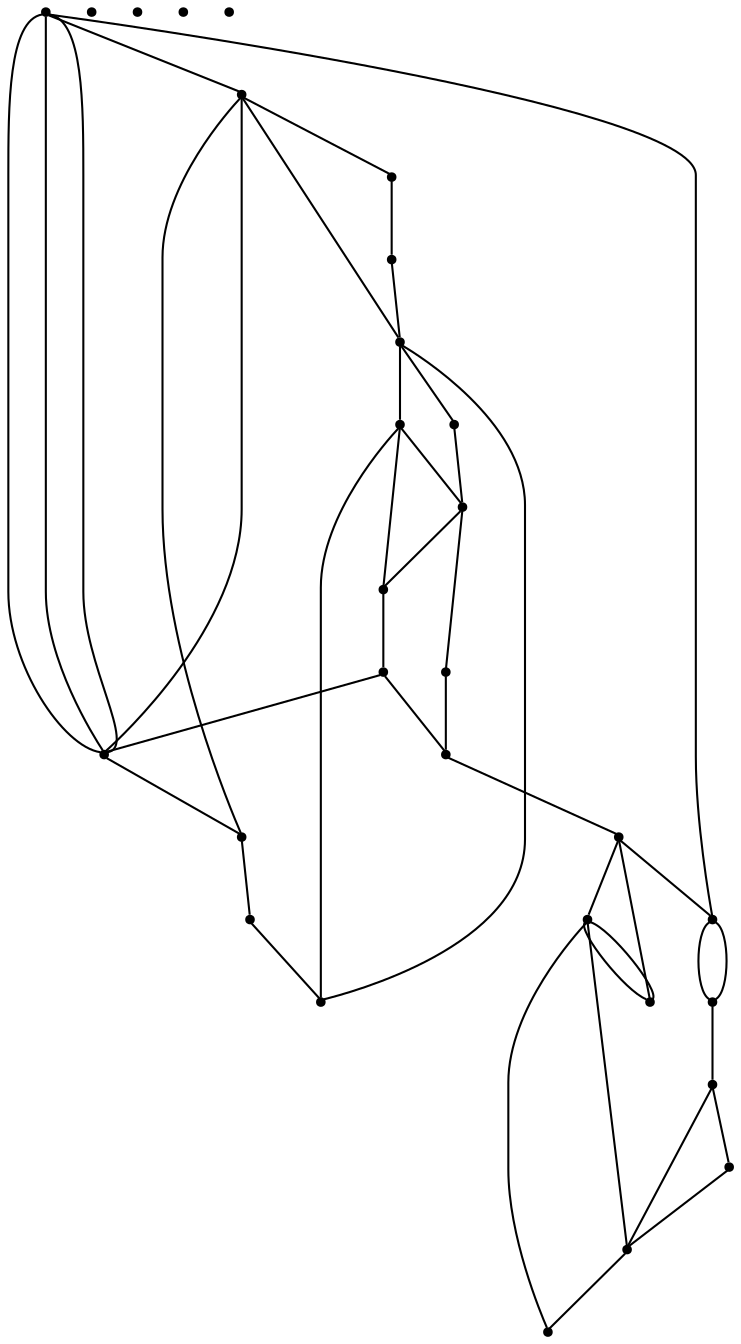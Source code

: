 graph {
  node [shape=point,comment="{\"directed\":false,\"doi\":\"10.1007/3-540-36151-0_8\",\"figure\":\"2 (1)\"}"]

  v0 [pos="1462.02081044515,1084.752251636023"]
  v1 [pos="1462.0832761128745,892.7856226077026"]
  v2 [pos="1462.0832761128745,857.1606734703329"]
  v3 [pos="1340.333398183187,801.0356683840698"]
  v4 [pos="1340.3666814168296,1015.9231602460491"]
  v5 [pos="1340.333398183187,707.2856683840698"]
  v6 [pos="1218.7167485555015,953.3356765220907"]
  v7 [pos="1218.7083880106609,811.2856327802288"]
  v8 [pos="1097.0624923706055,872.3397353599813"]
  v9 [pos="1097.0833778381348,671.1607395917521"]
  v10 [pos="1097.0833778381348,714.6606226077026"]
  v11 [pos="1050.8333365122478,978.6605615725464"]
  v12 [pos="1050.8041699727378,1042.6522353599812"]
  v13 [pos="1050.8333365122478,946.5357243329631"]
  v14 [pos="1050.8041699727378,1010.6398045331584"]
  v15 [pos="975.4083315531414,816.1565561404175"]
  v16 [pos="975.3332932790122,636.5356226077026"]
  v17 [pos="853.7583351135254,746.3648894737508"]
  v18 [pos="853.8333415985109,617.0356531252808"]
  v19 [pos="853.8333415985107,636.5356226077026"]
  v20 [pos="732.1041425069174,687.2982441693888"]
  v21 [pos="732.0833365122478,631.0357192467001"]
  v22 [pos="732.0833365122478,648.2856531252808"]
  v23 [pos="610.450013478597,624.3898172488159"]
  v24 [pos="610.4583263397218,570.5356378664917"]
  v25 [pos="610.4583263397218,589.1606429527548"]
  v26 [pos="488.7999852498373,553.0023355593628"]
  v27 [pos="488.83333206176763,540.285724332963"]
  v28 [pos="488.8333320617676,525.6606836428589"]

  v27 -- v28 [id="-5",pos="488.83333206176763,540.285724332963 493.8416481018067,528.4314890017456 493.8416481018067,528.4314890017456 493.8416481018067,528.4314890017456 488.8333320617676,525.6606836428589 488.8333320617676,525.6606836428589 488.8333320617676,525.6606836428589"]
  v28 -- v27 [id="-6",pos="488.8333320617676,525.6606836428589 483.75832239786786,531.1524489830282 483.75832239786786,531.1524489830282 483.75832239786786,531.1524489830282 488.83333206176763,540.285724332963 488.83333206176763,540.285724332963 488.83333206176763,540.285724332963"]
  v28 -- v27 [id="-12",pos="488.8333320617676,525.6606836428589 488.83333206176763,540.285724332963 488.83333206176763,540.285724332963 488.83333206176763,540.285724332963"]
  v0 -- v26 [id="-14",pos="1462.02081044515,1084.752251636023 1462.0208740234375,1164.7857446780151 1462.0208740234375,1164.7857446780151 1462.0208740234375,1164.7857446780151 488.7999852498373,1164.7857446780151 488.7999852498373,1164.7857446780151 488.7999852498373,1164.7857446780151 488.7999852498373,553.0023355593628 488.7999852498373,553.0023355593628 488.7999852498373,553.0023355593628"]
  v1 -- v0 [id="-15",pos="1462.0832761128745,892.7856226077026 1462.02081044515,1084.752251636023 1462.02081044515,1084.752251636023 1462.02081044515,1084.752251636023"]
  v2 -- v1 [id="-16",pos="1462.0832761128745,857.1606734703329 1462.0832761128745,892.7856226077026 1462.0832761128745,892.7856226077026 1462.0832761128745,892.7856226077026"]
  v2 -- v28 [id="-17",pos="1462.0832761128745,857.1606734703329 1462.0208740234375,492.49405258003344 1462.0208740234375,492.49405258003344 1462.0208740234375,492.49405258003344 488.7999852498373,492.49405258003344 488.7999852498373,492.49405258003344 488.7999852498373,492.49405258003344 488.8333320617676,525.6606836428589 488.8333320617676,525.6606836428589 488.8333320617676,525.6606836428589"]
  v23 -- v26 [id="-22",pos="610.450013478597,624.3898172488159 488.7999852498373,558.4440012087769 488.7999852498373,558.4440012087769 488.7999852498373,558.4440012087769 488.7999852498373,553.0023355593628 488.7999852498373,553.0023355593628 488.7999852498373,553.0023355593628"]
  v26 -- v23 [id="-25",pos="488.7999852498373,553.0023355593628 610.450013478597,624.3898172488159 610.450013478597,624.3898172488159 610.450013478597,624.3898172488159"]
  v27 -- v25 [id="-26",pos="488.83333206176763,540.285724332963 610.4583263397218,589.1606429527548 610.4583263397218,589.1606429527548 610.4583263397218,589.1606429527548"]
  v25 -- v28 [id="-27",pos="610.4583263397218,589.1606429527548 488.7999852498373,533.4731836428589 488.7999852498373,533.4731836428589 488.7999852498373,533.4731836428589 488.8333320617676,525.6606836428589 488.8333320617676,525.6606836428589 488.8333320617676,525.6606836428589"]
  v28 -- v24 [id="-28",pos="488.8333320617676,525.6606836428589 610.4583263397218,570.5356378664917 610.4583263397218,570.5356378664917 610.4583263397218,570.5356378664917"]
  v27 -- v26 [id="-33",pos="488.83333206176763,540.285724332963 488.7999852498373,553.0023355593628 488.7999852498373,553.0023355593628 488.7999852498373,553.0023355593628"]
  v5 -- v1 [id="-60",pos="1340.333398183187,707.2856683840698 1462.0832761128745,892.7856226077026 1462.0832761128745,892.7856226077026 1462.0832761128745,892.7856226077026"]
  v3 -- v2 [id="-62",pos="1340.333398183187,801.0356683840698 1462.0832761128745,857.1606734703329 1462.0832761128745,857.1606734703329 1462.0832761128745,857.1606734703329"]
  v0 -- v6 [id="-64",pos="1462.02081044515,1084.752251636023 1340.3666178385417,1004.2355953961955 1340.3666178385417,1004.2355953961955 1340.3666178385417,1004.2355953961955 1218.7167485555015,953.3356765220907 1218.7167485555015,953.3356765220907 1218.7167485555015,953.3356765220907"]
  v4 -- v0 [id="-65",pos="1340.3666814168296,1015.9231602460491 1462.02081044515,1084.752251636023 1462.02081044515,1084.752251636023 1462.02081044515,1084.752251636023"]
  v4 -- v6 [id="-66",pos="1340.3666814168296,1015.9231602460491 1340.3666178385417,1010.4815581749227 1340.3666178385417,1010.4815581749227 1340.3666178385417,1010.4815581749227 1218.7167485555015,953.3356765220907 1218.7167485555015,953.3356765220907 1218.7167485555015,953.3356765220907"]
  v3 -- v9 [id="-77",pos="1340.333398183187,801.0356683840698 1218.7166849772136,803.0315815717327 1218.7166849772136,803.0315815717327 1218.7166849772136,803.0315815717327 1097.0833778381348,671.1607395917521 1097.0833778381348,671.1607395917521 1097.0833778381348,671.1607395917521"]
  v7 -- v3 [id="-78",pos="1218.7083880106609,811.2856327802288 1340.333398183187,801.0356683840698 1340.333398183187,801.0356683840698 1340.333398183187,801.0356683840698"]
  v7 -- v5 [id="-80",pos="1218.7083880106609,811.2856327802288 1340.333398183187,707.2856683840698 1340.333398183187,707.2856683840698 1340.333398183187,707.2856683840698"]
  v6 -- v4 [id="-83",pos="1218.7167485555015,953.3356765220907 1340.3666814168296,1015.9231602460491 1340.3666814168296,1015.9231602460491 1340.3666814168296,1015.9231602460491"]
  v9 -- v7 [id="-95",pos="1097.0833778381348,671.1607395917521 1218.7083880106609,811.2856327802288 1218.7083880106609,811.2856327802288 1218.7083880106609,811.2856327802288"]
  v10 -- v7 [id="-96",pos="1097.0833778381348,714.6606226077026 1218.7083880106609,811.2856327802288 1218.7083880106609,811.2856327802288 1218.7083880106609,811.2856327802288"]
  v8 -- v6 [id="-97",pos="1097.0624923706055,872.3397353599813 1218.7167485555015,953.3356765220907 1218.7167485555015,953.3356765220907 1218.7167485555015,953.3356765220907"]
  v6 -- v15 [id="-99",pos="1218.7167485555015,953.3356765220907 1097.0624287923179,886.4273487836467 1097.0624287923179,886.4273487836467 1097.0624287923179,886.4273487836467 975.4083315531414,816.1565561404175 975.4083315531414,816.1565561404175 975.4083315531414,816.1565561404175"]
  v23 -- v20 [id="-116",pos="610.450013478597,624.3898172488159 732.1041425069174,687.2982441693888 732.1041425069174,687.2982441693888 732.1041425069174,687.2982441693888"]
  v25 -- v22 [id="-123",pos="610.4583263397218,589.1606429527548 732.0833365122478,648.2856531252808 732.0833365122478,648.2856531252808 732.0833365122478,648.2856531252808"]
  v25 -- v16 [id="-124",pos="610.4583263397218,589.1606429527548 732.1041742960613,656.0856917808798 732.1041742960613,656.0856917808798 732.1041742960613,656.0856917808798 853.7583033243816,671.6106831342325 853.7583033243816,671.6106831342325 853.7583033243816,671.6106831342325 975.3332932790122,636.5356226077026 975.3332932790122,636.5356226077026 975.3332932790122,636.5356226077026"]
  v20 -- v15 [id="-155",pos="732.1041425069174,687.2982441693888 975.4083315531414,816.1565561404175 975.4083315531414,816.1565561404175 975.4083315531414,816.1565561404175"]
  v20 -- v17 [id="-159",pos="732.1041425069174,687.2982441693888 853.7583351135254,746.3648894737508 853.7583351135254,746.3648894737508 853.7583351135254,746.3648894737508"]
  v24 -- v21 [id="-161",pos="610.4583263397218,570.5356378664917 732.0833365122478,631.0357192467001 732.0833365122478,631.0357192467001 732.0833365122478,631.0357192467001"]
  v22 -- v18 [id="-162",pos="732.0833365122478,648.2856531252808 853.8333415985109,617.0356531252808 853.8333415985109,617.0356531252808 853.8333415985109,617.0356531252808"]
  v21 -- v19 [id="-164",pos="732.0833365122478,631.0357192467001 853.8333415985107,636.5356226077026 853.8333415985107,636.5356226077026 853.8333415985107,636.5356226077026"]
  v16 -- v10 [id="-167",pos="975.3332932790122,636.5356226077026 1097.0833778381348,714.6606226077026 1097.0833778381348,714.6606226077026 1097.0833778381348,714.6606226077026"]
  v16 -- v9 [id="-168",pos="975.3332932790122,636.5356226077026 1097.0833778381348,671.1607395917521 1097.0833778381348,671.1607395917521 1097.0833778381348,671.1607395917521"]
  v9 -- v19 [id="-169",pos="1097.0833778381348,671.1607395917521 975.4082997639974,645.3605432619995 975.4082997639974,645.3605432619995 975.4082997639974,645.3605432619995 853.8333415985107,636.5356226077026 853.8333415985107,636.5356226077026 853.8333415985107,636.5356226077026"]
  v15 -- v8 [id="-170",pos="975.4083315531414,816.1565561404175 1097.0624923706055,872.3397353599813 1097.0624923706055,872.3397353599813 1097.0624923706055,872.3397353599813"]
  v18 -- v16 [id="-195",pos="853.8333415985109,617.0356531252808 975.3332932790122,636.5356226077026 975.3332932790122,636.5356226077026 975.3332932790122,636.5356226077026"]
  v17 -- v15 [id="-198",pos="853.7583351135254,746.3648894737508 975.4083315531414,816.1565561404175 975.4083315531414,816.1565561404175 975.4083315531414,816.1565561404175"]
  v19 -- v16 [id="-201",pos="853.8333415985107,636.5356226077026 975.3332932790122,636.5356226077026 975.3332932790122,636.5356226077026 975.3332932790122,636.5356226077026"]
  v25 -- v24 [id="-112",pos="610.4583263397218,589.1606429527548 610.4583263397218,570.5356378664917 610.4583263397218,570.5356378664917 610.4583263397218,570.5356378664917"]
}